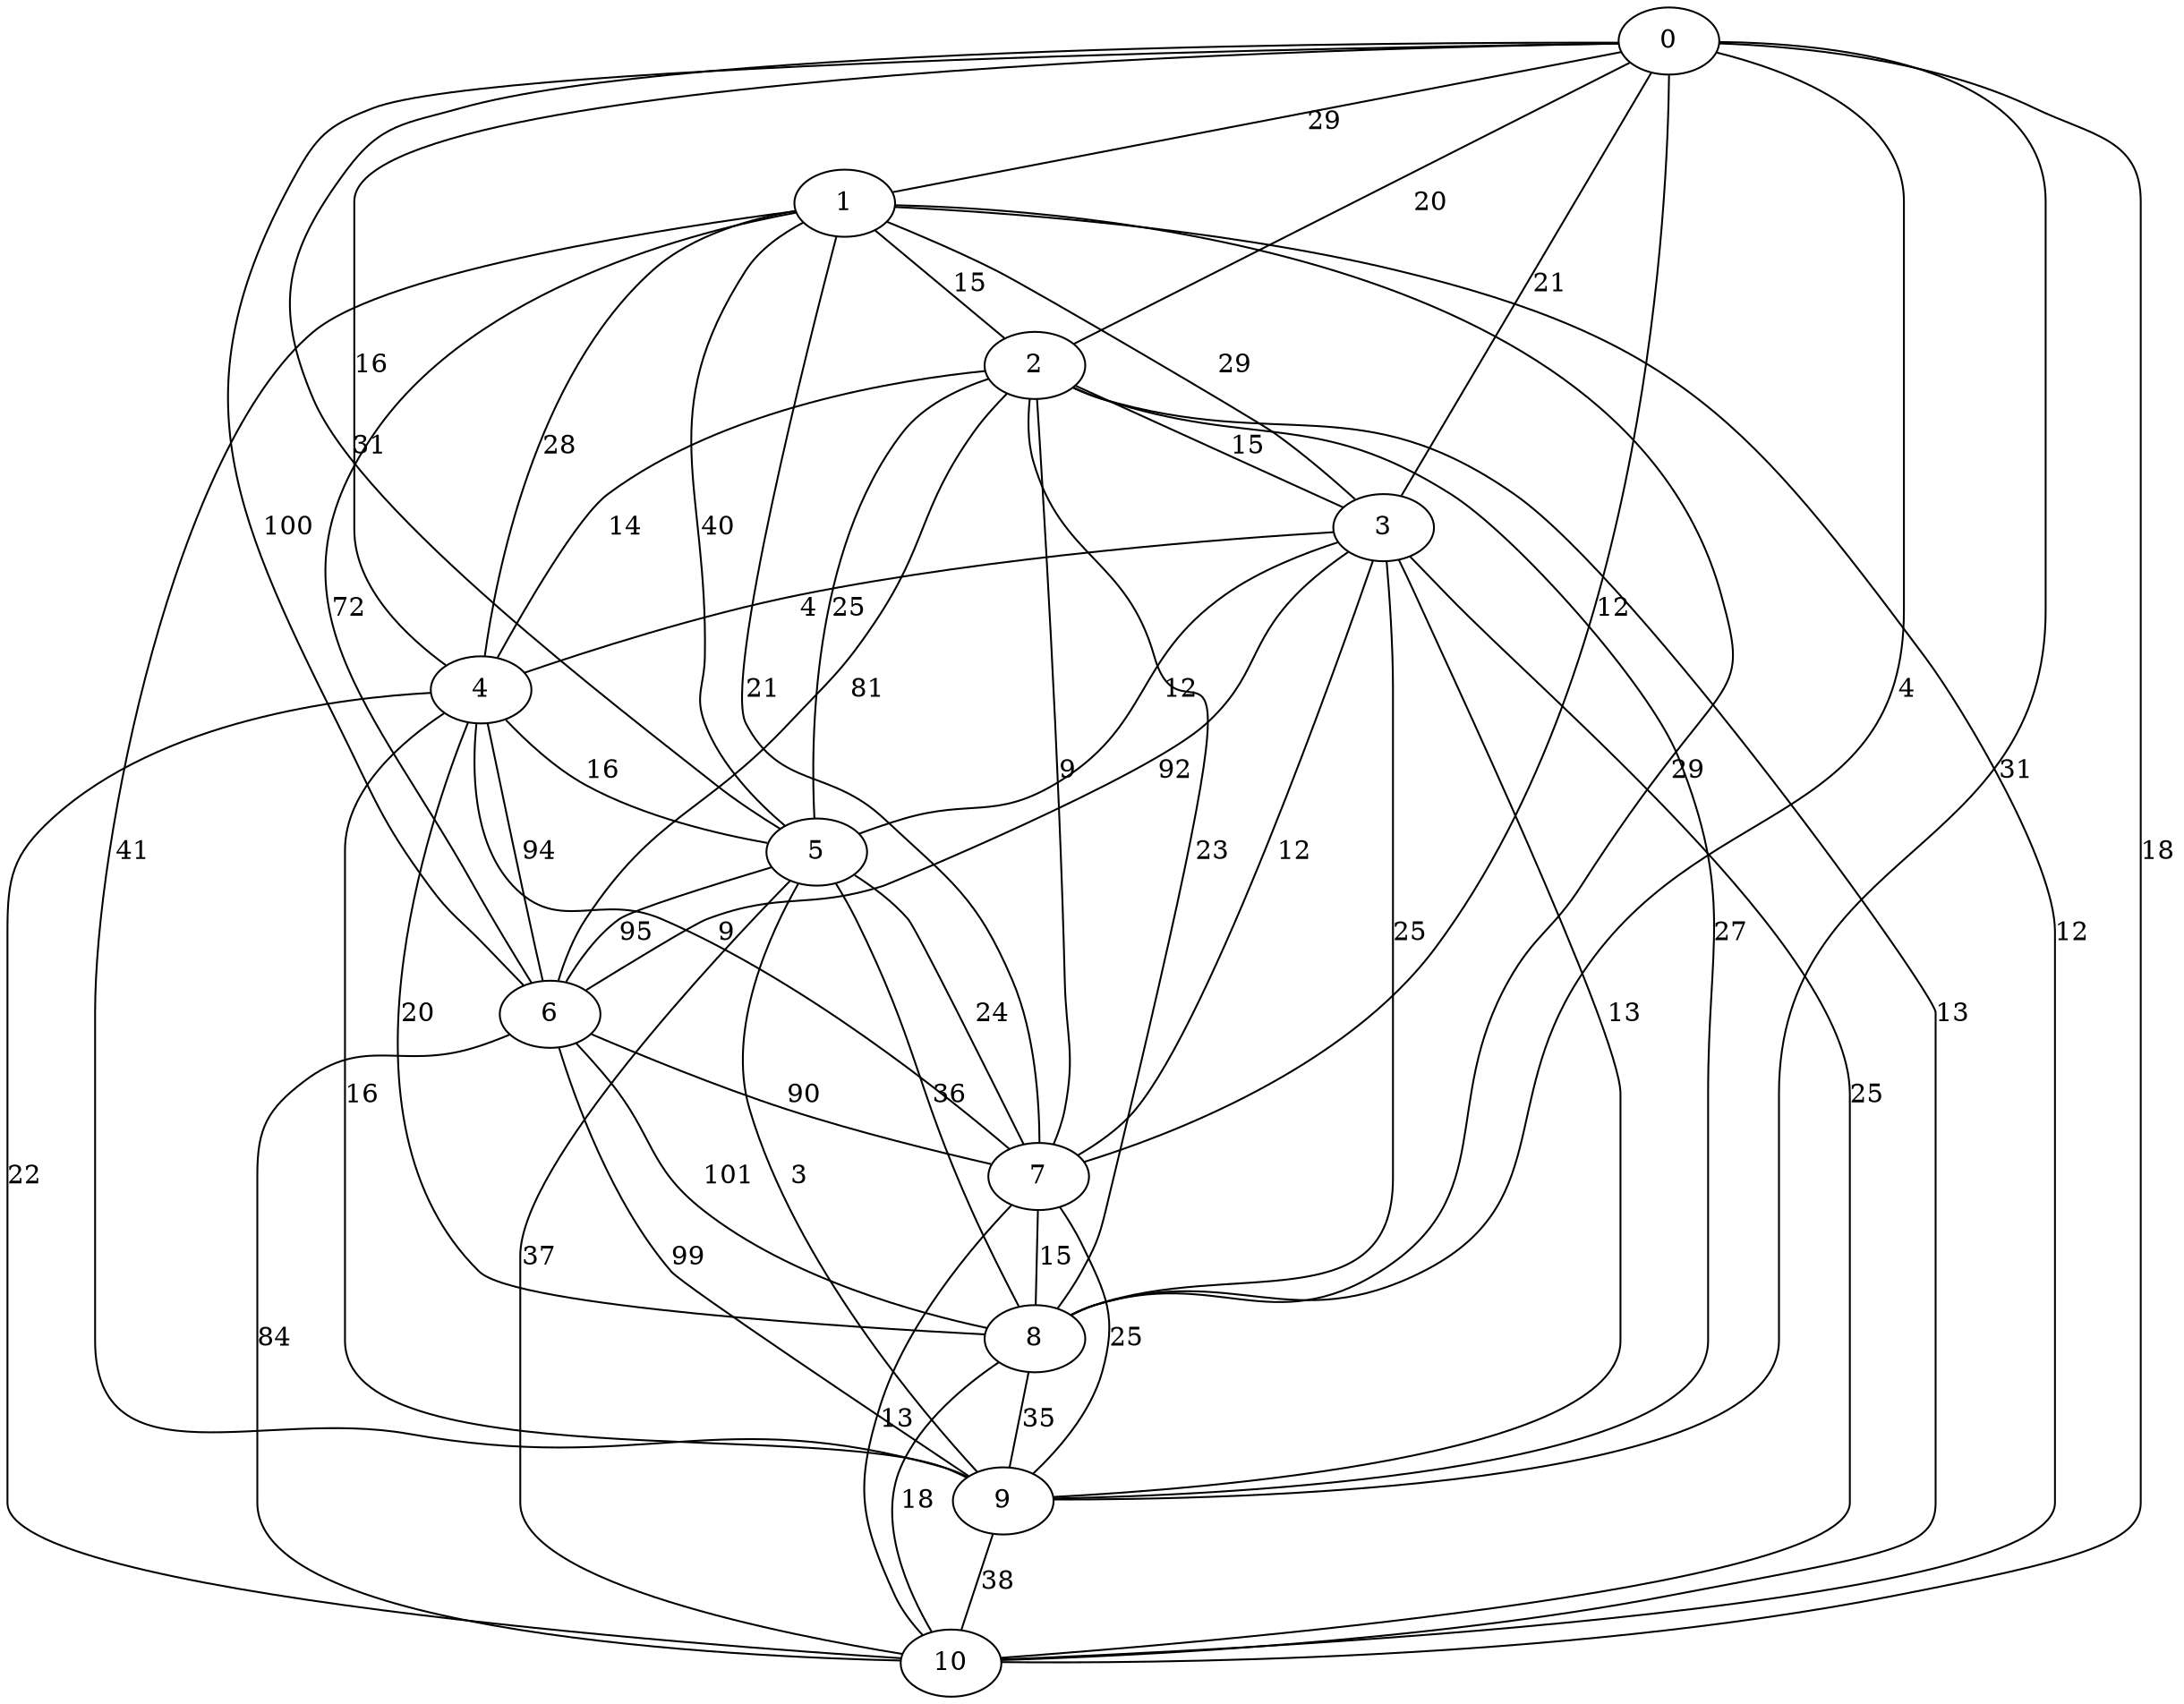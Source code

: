 graph graph1{
	0;
	1;
	2;
	3;
	4;
	5;
	6;
	7;
	8;
	9;
	10;
	0 -- 1 [label="29"];
	0 -- 2 [label="20"];
	0 -- 3 [label="21"];
	0 -- 4 [label="16"];
	0 -- 5 [label="31"];
	0 -- 6 [label="100"];
	0 -- 7 [label="12"];
	0 -- 8 [label="4"];
	0 -- 9 [label="31"];
	0 -- 10 [label="18"];
	1 -- 2 [label="15"];
	1 -- 3 [label="29"];
	1 -- 4 [label="28"];
	1 -- 5 [label="40"];
	1 -- 6 [label="72"];
	1 -- 7 [label="21"];
	1 -- 8 [label="29"];
	1 -- 9 [label="41"];
	1 -- 10 [label="12"];
	2 -- 3 [label="15"];
	2 -- 4 [label="14"];
	2 -- 5 [label="25"];
	2 -- 6 [label="81"];
	2 -- 7 [label="9"];
	2 -- 8 [label="23"];
	2 -- 9 [label="27"];
	2 -- 10 [label="13"];
	3 -- 4 [label="4"];
	3 -- 5 [label="12"];
	3 -- 6 [label="92"];
	3 -- 7 [label="12"];
	3 -- 8 [label="25"];
	3 -- 9 [label="13"];
	3 -- 10 [label="25"];
	4 -- 5 [label="16"];
	4 -- 6 [label="94"];
	4 -- 7 [label="9"];
	4 -- 8 [label="20"];
	4 -- 9 [label="16"];
	4 -- 10 [label="22"];
	5 -- 6 [label="95"];
	5 -- 7 [label="24"];
	5 -- 8 [label="36"];
	5 -- 9 [label="3"];
	5 -- 10 [label="37"];
	6 -- 7 [label="90"];
	6 -- 8 [label="101"];
	6 -- 9 [label="99"];
	6 -- 10 [label="84"];
	7 -- 8 [label="15"];
	7 -- 9 [label="25"];
	7 -- 10 [label="13"];
	8 -- 9 [label="35"];
	8 -- 10 [label="18"];
	9 -- 10 [label="38"];
}